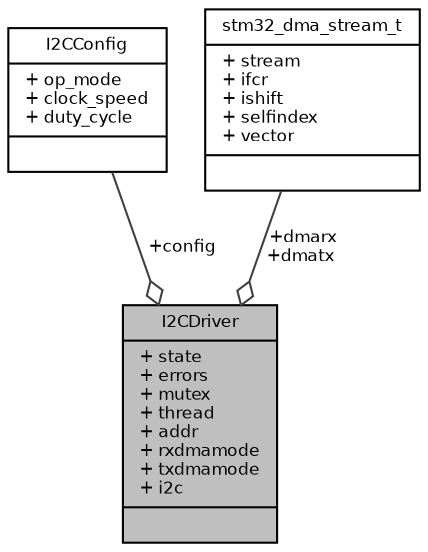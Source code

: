 digraph "I2CDriver"
{
  bgcolor="transparent";
  edge [fontname="Helvetica",fontsize="8",labelfontname="Helvetica",labelfontsize="8"];
  node [fontname="Helvetica",fontsize="8",shape=record];
  Node1 [label="{I2CDriver\n|+ state\l+ errors\l+ mutex\l+ thread\l+ addr\l+ rxdmamode\l+ txdmamode\l+ i2c\l|}",height=0.2,width=0.4,color="black", fillcolor="grey75", style="filled", fontcolor="black"];
  Node2 -> Node1 [color="grey25",fontsize="8",style="solid",label=" +config" ,arrowhead="odiamond",fontname="Helvetica"];
  Node2 [label="{I2CConfig\n|+ op_mode\l+ clock_speed\l+ duty_cycle\l|}",height=0.2,width=0.4,color="black",URL="$struct_i2_c_config.html",tooltip="Type of I2C driver configuration structure. "];
  Node3 -> Node1 [color="grey25",fontsize="8",style="solid",label=" +dmarx\n+dmatx" ,arrowhead="odiamond",fontname="Helvetica"];
  Node3 [label="{stm32_dma_stream_t\n|+ stream\l+ ifcr\l+ ishift\l+ selfindex\l+ vector\l|}",height=0.2,width=0.4,color="black",URL="$structstm32__dma__stream__t.html",tooltip="STM32 DMA stream descriptor structure. "];
}

